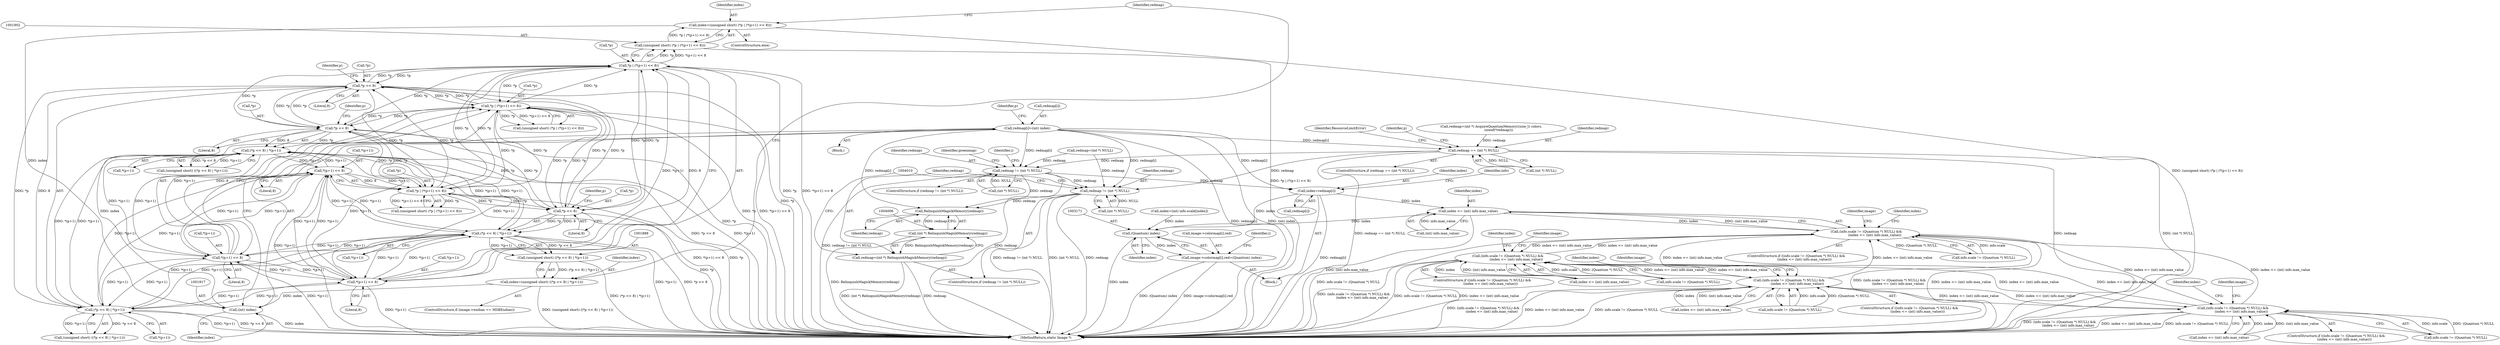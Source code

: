 digraph "0_ImageMagick_9f375e7080a2c1044cd546854d0548b4bfb429d0@array" {
"1001912" [label="(Call,redmap[i]=(int) index)"];
"1001916" [label="(Call,(int) index)"];
"1001899" [label="(Call,index=(unsigned short) (*p | (*(p+1) << 8)))"];
"1001901" [label="(Call,(unsigned short) (*p | (*(p+1) << 8)))"];
"1001903" [label="(Call,*p | (*(p+1) << 8))"];
"1001991" [label="(Call,*p << 8)"];
"1002105" [label="(Call,*p | (*(p+1) << 8))"];
"1002092" [label="(Call,*p << 8)"];
"1001890" [label="(Call,*p << 8)"];
"1002004" [label="(Call,*p | (*(p+1) << 8))"];
"1002007" [label="(Call,*(p+1) << 8)"];
"1001889" [label="(Call,(*p << 8) | *(p+1))"];
"1002108" [label="(Call,*(p+1) << 8)"];
"1002091" [label="(Call,(*p << 8) | *(p+1))"];
"1001990" [label="(Call,(*p << 8) | *(p+1))"];
"1001906" [label="(Call,*(p+1) << 8)"];
"1001885" [label="(Call,index=(unsigned short) ((*p << 8) | *(p+1)))"];
"1001887" [label="(Call,(unsigned short) ((*p << 8) | *(p+1)))"];
"1001856" [label="(Call,redmap == (int *) NULL)"];
"1003115" [label="(Call,redmap != (int *) NULL)"];
"1003132" [label="(Call,index=redmap[i])"];
"1003146" [label="(Call,index <= (int) info.max_value)"];
"1003138" [label="(Call,(info.scale != (Quantum *) NULL) &&\n                (index <= (int) info.max_value))"];
"1003197" [label="(Call,(info.scale != (Quantum *) NULL) &&\n                (index <= (int) info.max_value))"];
"1003256" [label="(Call,(info.scale != (Quantum *) NULL) &&\n                (index <= (int) info.max_value))"];
"1003315" [label="(Call,(info.scale != (Quantum *) NULL) &&\n                (index <= (int) info.max_value))"];
"1003170" [label="(Call,(Quantum) index)"];
"1003162" [label="(Call,image->colormap[i].red=(Quantum) index)"];
"1003998" [label="(Call,redmap != (int *) NULL)"];
"1004007" [label="(Call,RelinquishMagickMemory(redmap))"];
"1004005" [label="(Call,(int *) RelinquishMagickMemory(redmap))"];
"1004003" [label="(Call,redmap=(int *) RelinquishMagickMemory(redmap))"];
"1003141" [label="(Identifier,info)"];
"1001907" [label="(Call,*(p+1))"];
"1003162" [label="(Call,image->colormap[i].red=(Quantum) index)"];
"1003196" [label="(ControlStructure,if ((info.scale != (Quantum *) NULL) &&\n                (index <= (int) info.max_value)))"];
"1003114" [label="(ControlStructure,if (redmap != (int *) NULL))"];
"1001992" [label="(Call,*p)"];
"1003175" [label="(Identifier,greenmap)"];
"1003163" [label="(Call,image->colormap[i].red)"];
"1003256" [label="(Call,(info.scale != (Quantum *) NULL) &&\n                (index <= (int) info.max_value))"];
"1001994" [label="(Literal,8)"];
"1003139" [label="(Call,info.scale != (Quantum *) NULL)"];
"1002098" [label="(Identifier,p)"];
"1003147" [label="(Identifier,index)"];
"1003314" [label="(ControlStructure,if ((info.scale != (Quantum *) NULL) &&\n                (index <= (int) info.max_value)))"];
"1003117" [label="(Call,(int *) NULL)"];
"1001918" [label="(Identifier,index)"];
"1002108" [label="(Call,*(p+1) << 8)"];
"1003343" [label="(Identifier,image)"];
"1001911" [label="(Literal,8)"];
"1003122" [label="(Identifier,i)"];
"1001906" [label="(Call,*(p+1) << 8)"];
"1001899" [label="(Call,index=(unsigned short) (*p | (*(p+1) << 8)))"];
"1001890" [label="(Call,*p << 8)"];
"1003197" [label="(Call,(info.scale != (Quantum *) NULL) &&\n                (index <= (int) info.max_value))"];
"1004003" [label="(Call,redmap=(int *) RelinquishMagickMemory(redmap))"];
"1003133" [label="(Identifier,index)"];
"1001991" [label="(Call,*p << 8)"];
"1002096" [label="(Call,*(p+1))"];
"1003225" [label="(Identifier,image)"];
"1003130" [label="(Identifier,i)"];
"1002004" [label="(Call,*p | (*(p+1) << 8))"];
"1003115" [label="(Call,redmap != (int *) NULL)"];
"1003272" [label="(Identifier,index)"];
"1003198" [label="(Call,info.scale != (Quantum *) NULL)"];
"1003116" [label="(Identifier,redmap)"];
"1001914" [label="(Identifier,redmap)"];
"1003166" [label="(Identifier,image)"];
"1003131" [label="(Block,)"];
"1003257" [label="(Call,info.scale != (Quantum *) NULL)"];
"1004005" [label="(Call,(int *) RelinquishMagickMemory(redmap))"];
"1001901" [label="(Call,(unsigned short) (*p | (*(p+1) << 8)))"];
"1003148" [label="(Call,(int) info.max_value)"];
"1002093" [label="(Call,*p)"];
"1001988" [label="(Call,(unsigned short) ((*p << 8) | *(p+1)))"];
"1001862" [label="(Identifier,ResourceLimitError)"];
"1002007" [label="(Call,*(p+1) << 8)"];
"1002091" [label="(Call,(*p << 8) | *(p+1))"];
"1000457" [label="(Call,redmap=(int *) NULL)"];
"1001887" [label="(Call,(unsigned short) ((*p << 8) | *(p+1)))"];
"1001878" [label="(Block,)"];
"1003170" [label="(Call,(Quantum) index)"];
"1002005" [label="(Call,*p)"];
"1003213" [label="(Identifier,index)"];
"1001920" [label="(Identifier,p)"];
"1001865" [label="(Identifier,p)"];
"1002103" [label="(Call,(unsigned short) (*p | (*(p+1) << 8)))"];
"1004004" [label="(Identifier,redmap)"];
"1001896" [label="(Identifier,p)"];
"1001891" [label="(Call,*p)"];
"1001995" [label="(Call,*(p+1))"];
"1002008" [label="(Call,*(p+1))"];
"1001900" [label="(Identifier,index)"];
"1003205" [label="(Call,index <= (int) info.max_value)"];
"1001990" [label="(Call,(*p << 8) | *(p+1))"];
"1002012" [label="(Literal,8)"];
"1001997" [label="(Identifier,p)"];
"1004008" [label="(Identifier,redmap)"];
"1001844" [label="(Call,redmap=(int *) AcquireQuantumMemory((size_t) colors,\n              sizeof(*redmap)))"];
"1001904" [label="(Call,*p)"];
"1004000" [label="(Call,(int *) NULL)"];
"1002095" [label="(Literal,8)"];
"1001916" [label="(Call,(int) index)"];
"1001855" [label="(ControlStructure,if (redmap == (int *) NULL))"];
"1001879" [label="(ControlStructure,if (image->endian == MSBEndian))"];
"1002092" [label="(Call,*p << 8)"];
"1003153" [label="(Call,index=(int) info.scale[index])"];
"1001913" [label="(Call,redmap[i])"];
"1001903" [label="(Call,*p | (*(p+1) << 8))"];
"1001856" [label="(Call,redmap == (int *) NULL)"];
"1003999" [label="(Identifier,redmap)"];
"1002106" [label="(Call,*p)"];
"1003316" [label="(Call,info.scale != (Quantum *) NULL)"];
"1001886" [label="(Identifier,index)"];
"1003997" [label="(ControlStructure,if (redmap != (int *) NULL))"];
"1003154" [label="(Identifier,index)"];
"1003134" [label="(Call,redmap[i])"];
"1001912" [label="(Call,redmap[i]=(int) index)"];
"1001857" [label="(Identifier,redmap)"];
"1003323" [label="(Call,index <= (int) info.max_value)"];
"1002002" [label="(Call,(unsigned short) (*p | (*(p+1) << 8)))"];
"1001898" [label="(ControlStructure,else)"];
"1001885" [label="(Call,index=(unsigned short) ((*p << 8) | *(p+1)))"];
"1003146" [label="(Call,index <= (int) info.max_value)"];
"1003998" [label="(Call,redmap != (int *) NULL)"];
"1004016" [label="(MethodReturn,static Image *)"];
"1001893" [label="(Literal,8)"];
"1002113" [label="(Literal,8)"];
"1003284" [label="(Identifier,image)"];
"1004007" [label="(Call,RelinquishMagickMemory(redmap))"];
"1003137" [label="(ControlStructure,if ((info.scale != (Quantum *) NULL) &&\n                (index <= (int) info.max_value)))"];
"1003138" [label="(Call,(info.scale != (Quantum *) NULL) &&\n                (index <= (int) info.max_value))"];
"1001889" [label="(Call,(*p << 8) | *(p+1))"];
"1003172" [label="(Identifier,index)"];
"1003255" [label="(ControlStructure,if ((info.scale != (Quantum *) NULL) &&\n                (index <= (int) info.max_value)))"];
"1003132" [label="(Call,index=redmap[i])"];
"1002089" [label="(Call,(unsigned short) ((*p << 8) | *(p+1)))"];
"1002105" [label="(Call,*p | (*(p+1) << 8))"];
"1003331" [label="(Identifier,index)"];
"1003315" [label="(Call,(info.scale != (Quantum *) NULL) &&\n                (index <= (int) info.max_value))"];
"1002109" [label="(Call,*(p+1))"];
"1001858" [label="(Call,(int *) NULL)"];
"1001894" [label="(Call,*(p+1))"];
"1003264" [label="(Call,index <= (int) info.max_value)"];
"1001912" -> "1001878"  [label="AST: "];
"1001912" -> "1001916"  [label="CFG: "];
"1001913" -> "1001912"  [label="AST: "];
"1001916" -> "1001912"  [label="AST: "];
"1001920" -> "1001912"  [label="CFG: "];
"1001912" -> "1004016"  [label="DDG: (int) index"];
"1001912" -> "1004016"  [label="DDG: redmap[i]"];
"1001912" -> "1001856"  [label="DDG: redmap[i]"];
"1001916" -> "1001912"  [label="DDG: index"];
"1001912" -> "1003115"  [label="DDG: redmap[i]"];
"1001912" -> "1003132"  [label="DDG: redmap[i]"];
"1001912" -> "1003998"  [label="DDG: redmap[i]"];
"1001912" -> "1004007"  [label="DDG: redmap[i]"];
"1001916" -> "1001918"  [label="CFG: "];
"1001917" -> "1001916"  [label="AST: "];
"1001918" -> "1001916"  [label="AST: "];
"1001916" -> "1004016"  [label="DDG: index"];
"1001899" -> "1001916"  [label="DDG: index"];
"1001885" -> "1001916"  [label="DDG: index"];
"1001899" -> "1001898"  [label="AST: "];
"1001899" -> "1001901"  [label="CFG: "];
"1001900" -> "1001899"  [label="AST: "];
"1001901" -> "1001899"  [label="AST: "];
"1001914" -> "1001899"  [label="CFG: "];
"1001899" -> "1004016"  [label="DDG: (unsigned short) (*p | (*(p+1) << 8))"];
"1001901" -> "1001899"  [label="DDG: *p | (*(p+1) << 8)"];
"1001901" -> "1001903"  [label="CFG: "];
"1001902" -> "1001901"  [label="AST: "];
"1001903" -> "1001901"  [label="AST: "];
"1001901" -> "1004016"  [label="DDG: *p | (*(p+1) << 8)"];
"1001903" -> "1001901"  [label="DDG: *p"];
"1001903" -> "1001901"  [label="DDG: *(p+1) << 8"];
"1001903" -> "1001906"  [label="CFG: "];
"1001904" -> "1001903"  [label="AST: "];
"1001906" -> "1001903"  [label="AST: "];
"1001903" -> "1004016"  [label="DDG: *p"];
"1001903" -> "1004016"  [label="DDG: *(p+1) << 8"];
"1001903" -> "1001890"  [label="DDG: *p"];
"1001991" -> "1001903"  [label="DDG: *p"];
"1002105" -> "1001903"  [label="DDG: *p"];
"1002092" -> "1001903"  [label="DDG: *p"];
"1001890" -> "1001903"  [label="DDG: *p"];
"1002004" -> "1001903"  [label="DDG: *p"];
"1001906" -> "1001903"  [label="DDG: *(p+1)"];
"1001906" -> "1001903"  [label="DDG: 8"];
"1001903" -> "1001991"  [label="DDG: *p"];
"1001903" -> "1002004"  [label="DDG: *p"];
"1001903" -> "1002092"  [label="DDG: *p"];
"1001903" -> "1002105"  [label="DDG: *p"];
"1001991" -> "1001990"  [label="AST: "];
"1001991" -> "1001994"  [label="CFG: "];
"1001992" -> "1001991"  [label="AST: "];
"1001994" -> "1001991"  [label="AST: "];
"1001997" -> "1001991"  [label="CFG: "];
"1001991" -> "1004016"  [label="DDG: *p"];
"1001991" -> "1001890"  [label="DDG: *p"];
"1001991" -> "1001990"  [label="DDG: *p"];
"1001991" -> "1001990"  [label="DDG: 8"];
"1002105" -> "1001991"  [label="DDG: *p"];
"1002092" -> "1001991"  [label="DDG: *p"];
"1001890" -> "1001991"  [label="DDG: *p"];
"1002004" -> "1001991"  [label="DDG: *p"];
"1001991" -> "1002004"  [label="DDG: *p"];
"1001991" -> "1002092"  [label="DDG: *p"];
"1001991" -> "1002105"  [label="DDG: *p"];
"1002105" -> "1002103"  [label="AST: "];
"1002105" -> "1002108"  [label="CFG: "];
"1002106" -> "1002105"  [label="AST: "];
"1002108" -> "1002105"  [label="AST: "];
"1002103" -> "1002105"  [label="CFG: "];
"1002105" -> "1004016"  [label="DDG: *(p+1) << 8"];
"1002105" -> "1004016"  [label="DDG: *p"];
"1002105" -> "1001890"  [label="DDG: *p"];
"1002105" -> "1002004"  [label="DDG: *p"];
"1002105" -> "1002092"  [label="DDG: *p"];
"1002105" -> "1002103"  [label="DDG: *p"];
"1002105" -> "1002103"  [label="DDG: *(p+1) << 8"];
"1002092" -> "1002105"  [label="DDG: *p"];
"1001890" -> "1002105"  [label="DDG: *p"];
"1002004" -> "1002105"  [label="DDG: *p"];
"1002108" -> "1002105"  [label="DDG: *(p+1)"];
"1002108" -> "1002105"  [label="DDG: 8"];
"1002092" -> "1002091"  [label="AST: "];
"1002092" -> "1002095"  [label="CFG: "];
"1002093" -> "1002092"  [label="AST: "];
"1002095" -> "1002092"  [label="AST: "];
"1002098" -> "1002092"  [label="CFG: "];
"1002092" -> "1004016"  [label="DDG: *p"];
"1002092" -> "1001890"  [label="DDG: *p"];
"1002092" -> "1002004"  [label="DDG: *p"];
"1002092" -> "1002091"  [label="DDG: *p"];
"1002092" -> "1002091"  [label="DDG: 8"];
"1001890" -> "1002092"  [label="DDG: *p"];
"1002004" -> "1002092"  [label="DDG: *p"];
"1001890" -> "1001889"  [label="AST: "];
"1001890" -> "1001893"  [label="CFG: "];
"1001891" -> "1001890"  [label="AST: "];
"1001893" -> "1001890"  [label="AST: "];
"1001896" -> "1001890"  [label="CFG: "];
"1001890" -> "1004016"  [label="DDG: *p"];
"1001890" -> "1001889"  [label="DDG: *p"];
"1001890" -> "1001889"  [label="DDG: 8"];
"1002004" -> "1001890"  [label="DDG: *p"];
"1001890" -> "1002004"  [label="DDG: *p"];
"1002004" -> "1002002"  [label="AST: "];
"1002004" -> "1002007"  [label="CFG: "];
"1002005" -> "1002004"  [label="AST: "];
"1002007" -> "1002004"  [label="AST: "];
"1002002" -> "1002004"  [label="CFG: "];
"1002004" -> "1004016"  [label="DDG: *(p+1) << 8"];
"1002004" -> "1004016"  [label="DDG: *p"];
"1002004" -> "1002002"  [label="DDG: *p"];
"1002004" -> "1002002"  [label="DDG: *(p+1) << 8"];
"1002007" -> "1002004"  [label="DDG: *(p+1)"];
"1002007" -> "1002004"  [label="DDG: 8"];
"1002007" -> "1002012"  [label="CFG: "];
"1002008" -> "1002007"  [label="AST: "];
"1002012" -> "1002007"  [label="AST: "];
"1002007" -> "1004016"  [label="DDG: *(p+1)"];
"1002007" -> "1001889"  [label="DDG: *(p+1)"];
"1002007" -> "1001906"  [label="DDG: *(p+1)"];
"1002007" -> "1001990"  [label="DDG: *(p+1)"];
"1001889" -> "1002007"  [label="DDG: *(p+1)"];
"1002108" -> "1002007"  [label="DDG: *(p+1)"];
"1002091" -> "1002007"  [label="DDG: *(p+1)"];
"1001990" -> "1002007"  [label="DDG: *(p+1)"];
"1001906" -> "1002007"  [label="DDG: *(p+1)"];
"1002007" -> "1002091"  [label="DDG: *(p+1)"];
"1002007" -> "1002108"  [label="DDG: *(p+1)"];
"1001889" -> "1001887"  [label="AST: "];
"1001889" -> "1001894"  [label="CFG: "];
"1001894" -> "1001889"  [label="AST: "];
"1001887" -> "1001889"  [label="CFG: "];
"1001889" -> "1004016"  [label="DDG: *(p+1)"];
"1001889" -> "1004016"  [label="DDG: *p << 8"];
"1001889" -> "1001887"  [label="DDG: *p << 8"];
"1001889" -> "1001887"  [label="DDG: *(p+1)"];
"1002108" -> "1001889"  [label="DDG: *(p+1)"];
"1002091" -> "1001889"  [label="DDG: *(p+1)"];
"1001990" -> "1001889"  [label="DDG: *(p+1)"];
"1001906" -> "1001889"  [label="DDG: *(p+1)"];
"1001889" -> "1001906"  [label="DDG: *(p+1)"];
"1001889" -> "1001990"  [label="DDG: *(p+1)"];
"1001889" -> "1002091"  [label="DDG: *(p+1)"];
"1001889" -> "1002108"  [label="DDG: *(p+1)"];
"1002108" -> "1002113"  [label="CFG: "];
"1002109" -> "1002108"  [label="AST: "];
"1002113" -> "1002108"  [label="AST: "];
"1002108" -> "1004016"  [label="DDG: *(p+1)"];
"1002108" -> "1001906"  [label="DDG: *(p+1)"];
"1002108" -> "1001990"  [label="DDG: *(p+1)"];
"1002108" -> "1002091"  [label="DDG: *(p+1)"];
"1002091" -> "1002108"  [label="DDG: *(p+1)"];
"1001990" -> "1002108"  [label="DDG: *(p+1)"];
"1001906" -> "1002108"  [label="DDG: *(p+1)"];
"1002091" -> "1002089"  [label="AST: "];
"1002091" -> "1002096"  [label="CFG: "];
"1002096" -> "1002091"  [label="AST: "];
"1002089" -> "1002091"  [label="CFG: "];
"1002091" -> "1004016"  [label="DDG: *p << 8"];
"1002091" -> "1004016"  [label="DDG: *(p+1)"];
"1002091" -> "1001906"  [label="DDG: *(p+1)"];
"1002091" -> "1001990"  [label="DDG: *(p+1)"];
"1002091" -> "1002089"  [label="DDG: *p << 8"];
"1002091" -> "1002089"  [label="DDG: *(p+1)"];
"1001990" -> "1002091"  [label="DDG: *(p+1)"];
"1001906" -> "1002091"  [label="DDG: *(p+1)"];
"1001990" -> "1001988"  [label="AST: "];
"1001990" -> "1001995"  [label="CFG: "];
"1001995" -> "1001990"  [label="AST: "];
"1001988" -> "1001990"  [label="CFG: "];
"1001990" -> "1004016"  [label="DDG: *p << 8"];
"1001990" -> "1004016"  [label="DDG: *(p+1)"];
"1001990" -> "1001906"  [label="DDG: *(p+1)"];
"1001990" -> "1001988"  [label="DDG: *p << 8"];
"1001990" -> "1001988"  [label="DDG: *(p+1)"];
"1001906" -> "1001990"  [label="DDG: *(p+1)"];
"1001906" -> "1001911"  [label="CFG: "];
"1001907" -> "1001906"  [label="AST: "];
"1001911" -> "1001906"  [label="AST: "];
"1001906" -> "1004016"  [label="DDG: *(p+1)"];
"1001885" -> "1001879"  [label="AST: "];
"1001885" -> "1001887"  [label="CFG: "];
"1001886" -> "1001885"  [label="AST: "];
"1001887" -> "1001885"  [label="AST: "];
"1001914" -> "1001885"  [label="CFG: "];
"1001885" -> "1004016"  [label="DDG: (unsigned short) ((*p << 8) | *(p+1))"];
"1001887" -> "1001885"  [label="DDG: (*p << 8) | *(p+1)"];
"1001888" -> "1001887"  [label="AST: "];
"1001887" -> "1004016"  [label="DDG: (*p << 8) | *(p+1)"];
"1001856" -> "1001855"  [label="AST: "];
"1001856" -> "1001858"  [label="CFG: "];
"1001857" -> "1001856"  [label="AST: "];
"1001858" -> "1001856"  [label="AST: "];
"1001862" -> "1001856"  [label="CFG: "];
"1001865" -> "1001856"  [label="CFG: "];
"1001856" -> "1004016"  [label="DDG: (int *) NULL"];
"1001856" -> "1004016"  [label="DDG: redmap == (int *) NULL"];
"1001856" -> "1004016"  [label="DDG: redmap"];
"1001844" -> "1001856"  [label="DDG: redmap"];
"1001858" -> "1001856"  [label="DDG: NULL"];
"1001856" -> "1003115"  [label="DDG: redmap"];
"1001856" -> "1003998"  [label="DDG: redmap"];
"1003115" -> "1003114"  [label="AST: "];
"1003115" -> "1003117"  [label="CFG: "];
"1003116" -> "1003115"  [label="AST: "];
"1003117" -> "1003115"  [label="AST: "];
"1003122" -> "1003115"  [label="CFG: "];
"1003175" -> "1003115"  [label="CFG: "];
"1003115" -> "1004016"  [label="DDG: redmap"];
"1003115" -> "1004016"  [label="DDG: redmap != (int *) NULL"];
"1000457" -> "1003115"  [label="DDG: redmap"];
"1003117" -> "1003115"  [label="DDG: NULL"];
"1003115" -> "1003132"  [label="DDG: redmap"];
"1003115" -> "1003998"  [label="DDG: redmap"];
"1003115" -> "1004007"  [label="DDG: redmap"];
"1003132" -> "1003131"  [label="AST: "];
"1003132" -> "1003134"  [label="CFG: "];
"1003133" -> "1003132"  [label="AST: "];
"1003134" -> "1003132"  [label="AST: "];
"1003141" -> "1003132"  [label="CFG: "];
"1003132" -> "1004016"  [label="DDG: redmap[i]"];
"1003132" -> "1003146"  [label="DDG: index"];
"1003132" -> "1003170"  [label="DDG: index"];
"1003146" -> "1003138"  [label="AST: "];
"1003146" -> "1003148"  [label="CFG: "];
"1003147" -> "1003146"  [label="AST: "];
"1003148" -> "1003146"  [label="AST: "];
"1003138" -> "1003146"  [label="CFG: "];
"1003146" -> "1004016"  [label="DDG: (int) info.max_value"];
"1003146" -> "1003138"  [label="DDG: index"];
"1003146" -> "1003138"  [label="DDG: (int) info.max_value"];
"1003148" -> "1003146"  [label="DDG: info.max_value"];
"1003146" -> "1003170"  [label="DDG: index"];
"1003138" -> "1003137"  [label="AST: "];
"1003138" -> "1003139"  [label="CFG: "];
"1003139" -> "1003138"  [label="AST: "];
"1003154" -> "1003138"  [label="CFG: "];
"1003166" -> "1003138"  [label="CFG: "];
"1003138" -> "1004016"  [label="DDG: index <= (int) info.max_value"];
"1003138" -> "1004016"  [label="DDG: info.scale != (Quantum *) NULL"];
"1003138" -> "1004016"  [label="DDG: (info.scale != (Quantum *) NULL) &&\n                (index <= (int) info.max_value)"];
"1003139" -> "1003138"  [label="DDG: info.scale"];
"1003139" -> "1003138"  [label="DDG: (Quantum *) NULL"];
"1003197" -> "1003138"  [label="DDG: index <= (int) info.max_value"];
"1003315" -> "1003138"  [label="DDG: index <= (int) info.max_value"];
"1003256" -> "1003138"  [label="DDG: index <= (int) info.max_value"];
"1003138" -> "1003197"  [label="DDG: index <= (int) info.max_value"];
"1003138" -> "1003256"  [label="DDG: index <= (int) info.max_value"];
"1003138" -> "1003315"  [label="DDG: index <= (int) info.max_value"];
"1003197" -> "1003196"  [label="AST: "];
"1003197" -> "1003198"  [label="CFG: "];
"1003197" -> "1003205"  [label="CFG: "];
"1003198" -> "1003197"  [label="AST: "];
"1003205" -> "1003197"  [label="AST: "];
"1003213" -> "1003197"  [label="CFG: "];
"1003225" -> "1003197"  [label="CFG: "];
"1003197" -> "1004016"  [label="DDG: (info.scale != (Quantum *) NULL) &&\n                (index <= (int) info.max_value)"];
"1003197" -> "1004016"  [label="DDG: info.scale != (Quantum *) NULL"];
"1003197" -> "1004016"  [label="DDG: index <= (int) info.max_value"];
"1003198" -> "1003197"  [label="DDG: info.scale"];
"1003198" -> "1003197"  [label="DDG: (Quantum *) NULL"];
"1003315" -> "1003197"  [label="DDG: index <= (int) info.max_value"];
"1003256" -> "1003197"  [label="DDG: index <= (int) info.max_value"];
"1003205" -> "1003197"  [label="DDG: index"];
"1003205" -> "1003197"  [label="DDG: (int) info.max_value"];
"1003197" -> "1003256"  [label="DDG: index <= (int) info.max_value"];
"1003197" -> "1003315"  [label="DDG: index <= (int) info.max_value"];
"1003256" -> "1003255"  [label="AST: "];
"1003256" -> "1003257"  [label="CFG: "];
"1003256" -> "1003264"  [label="CFG: "];
"1003257" -> "1003256"  [label="AST: "];
"1003264" -> "1003256"  [label="AST: "];
"1003272" -> "1003256"  [label="CFG: "];
"1003284" -> "1003256"  [label="CFG: "];
"1003256" -> "1004016"  [label="DDG: info.scale != (Quantum *) NULL"];
"1003256" -> "1004016"  [label="DDG: (info.scale != (Quantum *) NULL) &&\n                (index <= (int) info.max_value)"];
"1003256" -> "1004016"  [label="DDG: index <= (int) info.max_value"];
"1003257" -> "1003256"  [label="DDG: info.scale"];
"1003257" -> "1003256"  [label="DDG: (Quantum *) NULL"];
"1003264" -> "1003256"  [label="DDG: index"];
"1003264" -> "1003256"  [label="DDG: (int) info.max_value"];
"1003315" -> "1003256"  [label="DDG: index <= (int) info.max_value"];
"1003256" -> "1003315"  [label="DDG: index <= (int) info.max_value"];
"1003315" -> "1003314"  [label="AST: "];
"1003315" -> "1003316"  [label="CFG: "];
"1003315" -> "1003323"  [label="CFG: "];
"1003316" -> "1003315"  [label="AST: "];
"1003323" -> "1003315"  [label="AST: "];
"1003331" -> "1003315"  [label="CFG: "];
"1003343" -> "1003315"  [label="CFG: "];
"1003315" -> "1004016"  [label="DDG: (info.scale != (Quantum *) NULL) &&\n                (index <= (int) info.max_value)"];
"1003315" -> "1004016"  [label="DDG: index <= (int) info.max_value"];
"1003315" -> "1004016"  [label="DDG: info.scale != (Quantum *) NULL"];
"1003316" -> "1003315"  [label="DDG: info.scale"];
"1003316" -> "1003315"  [label="DDG: (Quantum *) NULL"];
"1003323" -> "1003315"  [label="DDG: index"];
"1003323" -> "1003315"  [label="DDG: (int) info.max_value"];
"1003170" -> "1003162"  [label="AST: "];
"1003170" -> "1003172"  [label="CFG: "];
"1003171" -> "1003170"  [label="AST: "];
"1003172" -> "1003170"  [label="AST: "];
"1003162" -> "1003170"  [label="CFG: "];
"1003170" -> "1004016"  [label="DDG: index"];
"1003170" -> "1003162"  [label="DDG: index"];
"1003153" -> "1003170"  [label="DDG: index"];
"1003162" -> "1003131"  [label="AST: "];
"1003163" -> "1003162"  [label="AST: "];
"1003130" -> "1003162"  [label="CFG: "];
"1003162" -> "1004016"  [label="DDG: image->colormap[i].red"];
"1003162" -> "1004016"  [label="DDG: (Quantum) index"];
"1003998" -> "1003997"  [label="AST: "];
"1003998" -> "1004000"  [label="CFG: "];
"1003999" -> "1003998"  [label="AST: "];
"1004000" -> "1003998"  [label="AST: "];
"1004004" -> "1003998"  [label="CFG: "];
"1004010" -> "1003998"  [label="CFG: "];
"1003998" -> "1004016"  [label="DDG: redmap != (int *) NULL"];
"1003998" -> "1004016"  [label="DDG: (int *) NULL"];
"1003998" -> "1004016"  [label="DDG: redmap"];
"1000457" -> "1003998"  [label="DDG: redmap"];
"1004000" -> "1003998"  [label="DDG: NULL"];
"1003998" -> "1004007"  [label="DDG: redmap"];
"1004007" -> "1004005"  [label="AST: "];
"1004007" -> "1004008"  [label="CFG: "];
"1004008" -> "1004007"  [label="AST: "];
"1004005" -> "1004007"  [label="CFG: "];
"1004007" -> "1004005"  [label="DDG: redmap"];
"1004005" -> "1004003"  [label="AST: "];
"1004006" -> "1004005"  [label="AST: "];
"1004003" -> "1004005"  [label="CFG: "];
"1004005" -> "1004016"  [label="DDG: RelinquishMagickMemory(redmap)"];
"1004005" -> "1004003"  [label="DDG: RelinquishMagickMemory(redmap)"];
"1004003" -> "1003997"  [label="AST: "];
"1004004" -> "1004003"  [label="AST: "];
"1004010" -> "1004003"  [label="CFG: "];
"1004003" -> "1004016"  [label="DDG: redmap"];
"1004003" -> "1004016"  [label="DDG: (int *) RelinquishMagickMemory(redmap)"];
}
